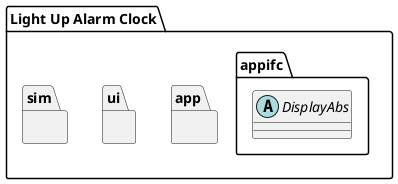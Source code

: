 @startuml

package "Light Up Alarm Clock" {

    package "app" {

    }

    package "appifc" {
        abstract class DisplayAbs


    }

    package "ui" {

    }
    package "sim" {
    }
}

@enduml